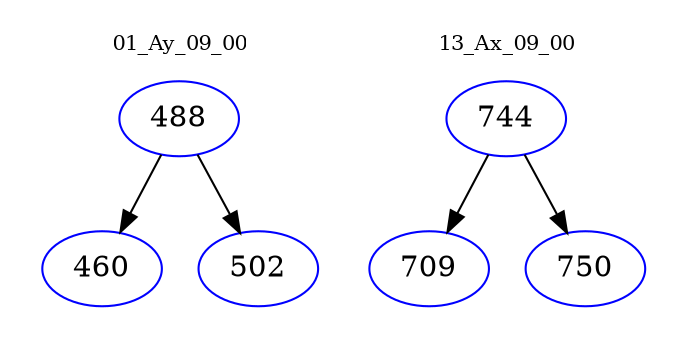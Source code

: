 digraph{
subgraph cluster_0 {
color = white
label = "01_Ay_09_00";
fontsize=10;
T0_488 [label="488", color="blue"]
T0_488 -> T0_460 [color="black"]
T0_460 [label="460", color="blue"]
T0_488 -> T0_502 [color="black"]
T0_502 [label="502", color="blue"]
}
subgraph cluster_1 {
color = white
label = "13_Ax_09_00";
fontsize=10;
T1_744 [label="744", color="blue"]
T1_744 -> T1_709 [color="black"]
T1_709 [label="709", color="blue"]
T1_744 -> T1_750 [color="black"]
T1_750 [label="750", color="blue"]
}
}
